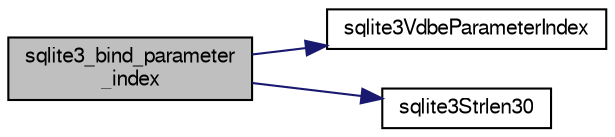 digraph "sqlite3_bind_parameter_index"
{
  edge [fontname="FreeSans",fontsize="10",labelfontname="FreeSans",labelfontsize="10"];
  node [fontname="FreeSans",fontsize="10",shape=record];
  rankdir="LR";
  Node307426 [label="sqlite3_bind_parameter\l_index",height=0.2,width=0.4,color="black", fillcolor="grey75", style="filled", fontcolor="black"];
  Node307426 -> Node307427 [color="midnightblue",fontsize="10",style="solid",fontname="FreeSans"];
  Node307427 [label="sqlite3VdbeParameterIndex",height=0.2,width=0.4,color="black", fillcolor="white", style="filled",URL="$sqlite3_8c.html#aa1f6c417f376db17076f6f8f8e0d6cf2"];
  Node307426 -> Node307428 [color="midnightblue",fontsize="10",style="solid",fontname="FreeSans"];
  Node307428 [label="sqlite3Strlen30",height=0.2,width=0.4,color="black", fillcolor="white", style="filled",URL="$sqlite3_8c.html#a3dcd80ba41f1a308193dee74857b62a7"];
}
